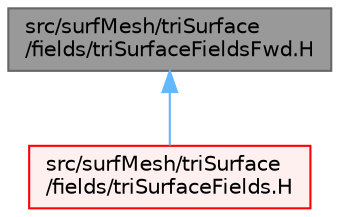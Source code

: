 digraph "src/surfMesh/triSurface/fields/triSurfaceFieldsFwd.H"
{
 // LATEX_PDF_SIZE
  bgcolor="transparent";
  edge [fontname=Helvetica,fontsize=10,labelfontname=Helvetica,labelfontsize=10];
  node [fontname=Helvetica,fontsize=10,shape=box,height=0.2,width=0.4];
  Node1 [id="Node000001",label="src/surfMesh/triSurface\l/fields/triSurfaceFieldsFwd.H",height=0.2,width=0.4,color="gray40", fillcolor="grey60", style="filled", fontcolor="black",tooltip=" "];
  Node1 -> Node2 [id="edge1_Node000001_Node000002",dir="back",color="steelblue1",style="solid",tooltip=" "];
  Node2 [id="Node000002",label="src/surfMesh/triSurface\l/fields/triSurfaceFields.H",height=0.2,width=0.4,color="red", fillcolor="#FFF0F0", style="filled",URL="$triSurfaceFields_8H.html",tooltip="Fields for triSurface."];
}
